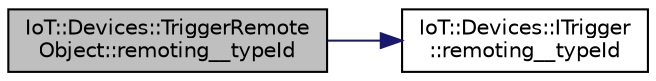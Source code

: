 digraph "IoT::Devices::TriggerRemoteObject::remoting__typeId"
{
 // LATEX_PDF_SIZE
  edge [fontname="Helvetica",fontsize="10",labelfontname="Helvetica",labelfontsize="10"];
  node [fontname="Helvetica",fontsize="10",shape=record];
  rankdir="LR";
  Node1 [label="IoT::Devices::TriggerRemote\lObject::remoting__typeId",height=0.2,width=0.4,color="black", fillcolor="grey75", style="filled", fontcolor="black",tooltip="Returns the object's URI."];
  Node1 -> Node2 [color="midnightblue",fontsize="10",style="solid",fontname="Helvetica"];
  Node2 [label="IoT::Devices::ITrigger\l::remoting__typeId",height=0.2,width=0.4,color="black", fillcolor="white", style="filled",URL="$classIoT_1_1Devices_1_1ITrigger.html#a1c98acc09055aa8725406c3081554076",tooltip=" "];
}
